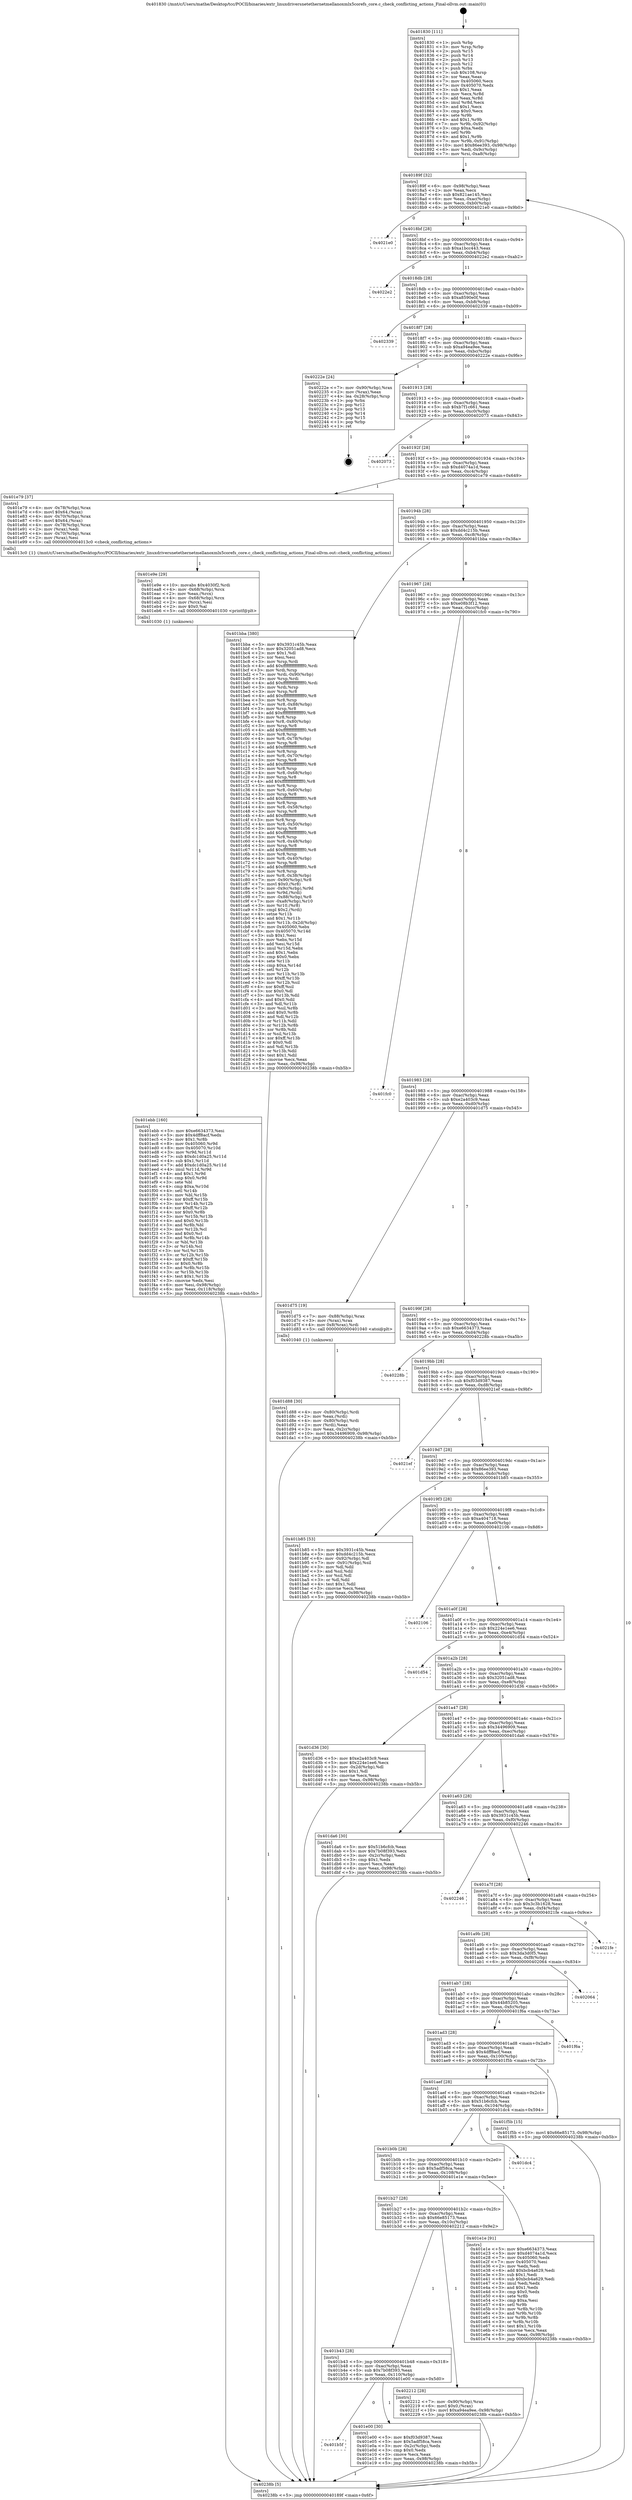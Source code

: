 digraph "0x401830" {
  label = "0x401830 (/mnt/c/Users/mathe/Desktop/tcc/POCII/binaries/extr_linuxdriversnetethernetmellanoxmlx5corefs_core.c_check_conflicting_actions_Final-ollvm.out::main(0))"
  labelloc = "t"
  node[shape=record]

  Entry [label="",width=0.3,height=0.3,shape=circle,fillcolor=black,style=filled]
  "0x40189f" [label="{
     0x40189f [32]\l
     | [instrs]\l
     &nbsp;&nbsp;0x40189f \<+6\>: mov -0x98(%rbp),%eax\l
     &nbsp;&nbsp;0x4018a5 \<+2\>: mov %eax,%ecx\l
     &nbsp;&nbsp;0x4018a7 \<+6\>: sub $0x821ae145,%ecx\l
     &nbsp;&nbsp;0x4018ad \<+6\>: mov %eax,-0xac(%rbp)\l
     &nbsp;&nbsp;0x4018b3 \<+6\>: mov %ecx,-0xb0(%rbp)\l
     &nbsp;&nbsp;0x4018b9 \<+6\>: je 00000000004021e0 \<main+0x9b0\>\l
  }"]
  "0x4021e0" [label="{
     0x4021e0\l
  }", style=dashed]
  "0x4018bf" [label="{
     0x4018bf [28]\l
     | [instrs]\l
     &nbsp;&nbsp;0x4018bf \<+5\>: jmp 00000000004018c4 \<main+0x94\>\l
     &nbsp;&nbsp;0x4018c4 \<+6\>: mov -0xac(%rbp),%eax\l
     &nbsp;&nbsp;0x4018ca \<+5\>: sub $0xa1bcc443,%eax\l
     &nbsp;&nbsp;0x4018cf \<+6\>: mov %eax,-0xb4(%rbp)\l
     &nbsp;&nbsp;0x4018d5 \<+6\>: je 00000000004022e2 \<main+0xab2\>\l
  }"]
  Exit [label="",width=0.3,height=0.3,shape=circle,fillcolor=black,style=filled,peripheries=2]
  "0x4022e2" [label="{
     0x4022e2\l
  }", style=dashed]
  "0x4018db" [label="{
     0x4018db [28]\l
     | [instrs]\l
     &nbsp;&nbsp;0x4018db \<+5\>: jmp 00000000004018e0 \<main+0xb0\>\l
     &nbsp;&nbsp;0x4018e0 \<+6\>: mov -0xac(%rbp),%eax\l
     &nbsp;&nbsp;0x4018e6 \<+5\>: sub $0xa8590e0f,%eax\l
     &nbsp;&nbsp;0x4018eb \<+6\>: mov %eax,-0xb8(%rbp)\l
     &nbsp;&nbsp;0x4018f1 \<+6\>: je 0000000000402339 \<main+0xb09\>\l
  }"]
  "0x401ebb" [label="{
     0x401ebb [160]\l
     | [instrs]\l
     &nbsp;&nbsp;0x401ebb \<+5\>: mov $0xe6634373,%esi\l
     &nbsp;&nbsp;0x401ec0 \<+5\>: mov $0x4dff8acf,%edx\l
     &nbsp;&nbsp;0x401ec5 \<+3\>: mov $0x1,%r8b\l
     &nbsp;&nbsp;0x401ec8 \<+8\>: mov 0x405060,%r9d\l
     &nbsp;&nbsp;0x401ed0 \<+8\>: mov 0x405070,%r10d\l
     &nbsp;&nbsp;0x401ed8 \<+3\>: mov %r9d,%r11d\l
     &nbsp;&nbsp;0x401edb \<+7\>: sub $0xdc1d0a25,%r11d\l
     &nbsp;&nbsp;0x401ee2 \<+4\>: sub $0x1,%r11d\l
     &nbsp;&nbsp;0x401ee6 \<+7\>: add $0xdc1d0a25,%r11d\l
     &nbsp;&nbsp;0x401eed \<+4\>: imul %r11d,%r9d\l
     &nbsp;&nbsp;0x401ef1 \<+4\>: and $0x1,%r9d\l
     &nbsp;&nbsp;0x401ef5 \<+4\>: cmp $0x0,%r9d\l
     &nbsp;&nbsp;0x401ef9 \<+3\>: sete %bl\l
     &nbsp;&nbsp;0x401efc \<+4\>: cmp $0xa,%r10d\l
     &nbsp;&nbsp;0x401f00 \<+4\>: setl %r14b\l
     &nbsp;&nbsp;0x401f04 \<+3\>: mov %bl,%r15b\l
     &nbsp;&nbsp;0x401f07 \<+4\>: xor $0xff,%r15b\l
     &nbsp;&nbsp;0x401f0b \<+3\>: mov %r14b,%r12b\l
     &nbsp;&nbsp;0x401f0e \<+4\>: xor $0xff,%r12b\l
     &nbsp;&nbsp;0x401f12 \<+4\>: xor $0x0,%r8b\l
     &nbsp;&nbsp;0x401f16 \<+3\>: mov %r15b,%r13b\l
     &nbsp;&nbsp;0x401f19 \<+4\>: and $0x0,%r13b\l
     &nbsp;&nbsp;0x401f1d \<+3\>: and %r8b,%bl\l
     &nbsp;&nbsp;0x401f20 \<+3\>: mov %r12b,%cl\l
     &nbsp;&nbsp;0x401f23 \<+3\>: and $0x0,%cl\l
     &nbsp;&nbsp;0x401f26 \<+3\>: and %r8b,%r14b\l
     &nbsp;&nbsp;0x401f29 \<+3\>: or %bl,%r13b\l
     &nbsp;&nbsp;0x401f2c \<+3\>: or %r14b,%cl\l
     &nbsp;&nbsp;0x401f2f \<+3\>: xor %cl,%r13b\l
     &nbsp;&nbsp;0x401f32 \<+3\>: or %r12b,%r15b\l
     &nbsp;&nbsp;0x401f35 \<+4\>: xor $0xff,%r15b\l
     &nbsp;&nbsp;0x401f39 \<+4\>: or $0x0,%r8b\l
     &nbsp;&nbsp;0x401f3d \<+3\>: and %r8b,%r15b\l
     &nbsp;&nbsp;0x401f40 \<+3\>: or %r15b,%r13b\l
     &nbsp;&nbsp;0x401f43 \<+4\>: test $0x1,%r13b\l
     &nbsp;&nbsp;0x401f47 \<+3\>: cmovne %edx,%esi\l
     &nbsp;&nbsp;0x401f4a \<+6\>: mov %esi,-0x98(%rbp)\l
     &nbsp;&nbsp;0x401f50 \<+6\>: mov %eax,-0x118(%rbp)\l
     &nbsp;&nbsp;0x401f56 \<+5\>: jmp 000000000040238b \<main+0xb5b\>\l
  }"]
  "0x402339" [label="{
     0x402339\l
  }", style=dashed]
  "0x4018f7" [label="{
     0x4018f7 [28]\l
     | [instrs]\l
     &nbsp;&nbsp;0x4018f7 \<+5\>: jmp 00000000004018fc \<main+0xcc\>\l
     &nbsp;&nbsp;0x4018fc \<+6\>: mov -0xac(%rbp),%eax\l
     &nbsp;&nbsp;0x401902 \<+5\>: sub $0xa94ea9ee,%eax\l
     &nbsp;&nbsp;0x401907 \<+6\>: mov %eax,-0xbc(%rbp)\l
     &nbsp;&nbsp;0x40190d \<+6\>: je 000000000040222e \<main+0x9fe\>\l
  }"]
  "0x401e9e" [label="{
     0x401e9e [29]\l
     | [instrs]\l
     &nbsp;&nbsp;0x401e9e \<+10\>: movabs $0x4030f2,%rdi\l
     &nbsp;&nbsp;0x401ea8 \<+4\>: mov -0x68(%rbp),%rcx\l
     &nbsp;&nbsp;0x401eac \<+2\>: mov %eax,(%rcx)\l
     &nbsp;&nbsp;0x401eae \<+4\>: mov -0x68(%rbp),%rcx\l
     &nbsp;&nbsp;0x401eb2 \<+2\>: mov (%rcx),%esi\l
     &nbsp;&nbsp;0x401eb4 \<+2\>: mov $0x0,%al\l
     &nbsp;&nbsp;0x401eb6 \<+5\>: call 0000000000401030 \<printf@plt\>\l
     | [calls]\l
     &nbsp;&nbsp;0x401030 \{1\} (unknown)\l
  }"]
  "0x40222e" [label="{
     0x40222e [24]\l
     | [instrs]\l
     &nbsp;&nbsp;0x40222e \<+7\>: mov -0x90(%rbp),%rax\l
     &nbsp;&nbsp;0x402235 \<+2\>: mov (%rax),%eax\l
     &nbsp;&nbsp;0x402237 \<+4\>: lea -0x28(%rbp),%rsp\l
     &nbsp;&nbsp;0x40223b \<+1\>: pop %rbx\l
     &nbsp;&nbsp;0x40223c \<+2\>: pop %r12\l
     &nbsp;&nbsp;0x40223e \<+2\>: pop %r13\l
     &nbsp;&nbsp;0x402240 \<+2\>: pop %r14\l
     &nbsp;&nbsp;0x402242 \<+2\>: pop %r15\l
     &nbsp;&nbsp;0x402244 \<+1\>: pop %rbp\l
     &nbsp;&nbsp;0x402245 \<+1\>: ret\l
  }"]
  "0x401913" [label="{
     0x401913 [28]\l
     | [instrs]\l
     &nbsp;&nbsp;0x401913 \<+5\>: jmp 0000000000401918 \<main+0xe8\>\l
     &nbsp;&nbsp;0x401918 \<+6\>: mov -0xac(%rbp),%eax\l
     &nbsp;&nbsp;0x40191e \<+5\>: sub $0xb7f1c661,%eax\l
     &nbsp;&nbsp;0x401923 \<+6\>: mov %eax,-0xc0(%rbp)\l
     &nbsp;&nbsp;0x401929 \<+6\>: je 0000000000402073 \<main+0x843\>\l
  }"]
  "0x401b5f" [label="{
     0x401b5f\l
  }", style=dashed]
  "0x402073" [label="{
     0x402073\l
  }", style=dashed]
  "0x40192f" [label="{
     0x40192f [28]\l
     | [instrs]\l
     &nbsp;&nbsp;0x40192f \<+5\>: jmp 0000000000401934 \<main+0x104\>\l
     &nbsp;&nbsp;0x401934 \<+6\>: mov -0xac(%rbp),%eax\l
     &nbsp;&nbsp;0x40193a \<+5\>: sub $0xd4074a1d,%eax\l
     &nbsp;&nbsp;0x40193f \<+6\>: mov %eax,-0xc4(%rbp)\l
     &nbsp;&nbsp;0x401945 \<+6\>: je 0000000000401e79 \<main+0x649\>\l
  }"]
  "0x401e00" [label="{
     0x401e00 [30]\l
     | [instrs]\l
     &nbsp;&nbsp;0x401e00 \<+5\>: mov $0xf03d9387,%eax\l
     &nbsp;&nbsp;0x401e05 \<+5\>: mov $0x5adf58ca,%ecx\l
     &nbsp;&nbsp;0x401e0a \<+3\>: mov -0x2c(%rbp),%edx\l
     &nbsp;&nbsp;0x401e0d \<+3\>: cmp $0x0,%edx\l
     &nbsp;&nbsp;0x401e10 \<+3\>: cmove %ecx,%eax\l
     &nbsp;&nbsp;0x401e13 \<+6\>: mov %eax,-0x98(%rbp)\l
     &nbsp;&nbsp;0x401e19 \<+5\>: jmp 000000000040238b \<main+0xb5b\>\l
  }"]
  "0x401e79" [label="{
     0x401e79 [37]\l
     | [instrs]\l
     &nbsp;&nbsp;0x401e79 \<+4\>: mov -0x78(%rbp),%rax\l
     &nbsp;&nbsp;0x401e7d \<+6\>: movl $0x64,(%rax)\l
     &nbsp;&nbsp;0x401e83 \<+4\>: mov -0x70(%rbp),%rax\l
     &nbsp;&nbsp;0x401e87 \<+6\>: movl $0x64,(%rax)\l
     &nbsp;&nbsp;0x401e8d \<+4\>: mov -0x78(%rbp),%rax\l
     &nbsp;&nbsp;0x401e91 \<+2\>: mov (%rax),%edi\l
     &nbsp;&nbsp;0x401e93 \<+4\>: mov -0x70(%rbp),%rax\l
     &nbsp;&nbsp;0x401e97 \<+2\>: mov (%rax),%esi\l
     &nbsp;&nbsp;0x401e99 \<+5\>: call 00000000004013c0 \<check_conflicting_actions\>\l
     | [calls]\l
     &nbsp;&nbsp;0x4013c0 \{1\} (/mnt/c/Users/mathe/Desktop/tcc/POCII/binaries/extr_linuxdriversnetethernetmellanoxmlx5corefs_core.c_check_conflicting_actions_Final-ollvm.out::check_conflicting_actions)\l
  }"]
  "0x40194b" [label="{
     0x40194b [28]\l
     | [instrs]\l
     &nbsp;&nbsp;0x40194b \<+5\>: jmp 0000000000401950 \<main+0x120\>\l
     &nbsp;&nbsp;0x401950 \<+6\>: mov -0xac(%rbp),%eax\l
     &nbsp;&nbsp;0x401956 \<+5\>: sub $0xdd4c215b,%eax\l
     &nbsp;&nbsp;0x40195b \<+6\>: mov %eax,-0xc8(%rbp)\l
     &nbsp;&nbsp;0x401961 \<+6\>: je 0000000000401bba \<main+0x38a\>\l
  }"]
  "0x401b43" [label="{
     0x401b43 [28]\l
     | [instrs]\l
     &nbsp;&nbsp;0x401b43 \<+5\>: jmp 0000000000401b48 \<main+0x318\>\l
     &nbsp;&nbsp;0x401b48 \<+6\>: mov -0xac(%rbp),%eax\l
     &nbsp;&nbsp;0x401b4e \<+5\>: sub $0x7b08f393,%eax\l
     &nbsp;&nbsp;0x401b53 \<+6\>: mov %eax,-0x110(%rbp)\l
     &nbsp;&nbsp;0x401b59 \<+6\>: je 0000000000401e00 \<main+0x5d0\>\l
  }"]
  "0x401bba" [label="{
     0x401bba [380]\l
     | [instrs]\l
     &nbsp;&nbsp;0x401bba \<+5\>: mov $0x3931c45b,%eax\l
     &nbsp;&nbsp;0x401bbf \<+5\>: mov $0x32051ad8,%ecx\l
     &nbsp;&nbsp;0x401bc4 \<+2\>: mov $0x1,%dl\l
     &nbsp;&nbsp;0x401bc6 \<+2\>: xor %esi,%esi\l
     &nbsp;&nbsp;0x401bc8 \<+3\>: mov %rsp,%rdi\l
     &nbsp;&nbsp;0x401bcb \<+4\>: add $0xfffffffffffffff0,%rdi\l
     &nbsp;&nbsp;0x401bcf \<+3\>: mov %rdi,%rsp\l
     &nbsp;&nbsp;0x401bd2 \<+7\>: mov %rdi,-0x90(%rbp)\l
     &nbsp;&nbsp;0x401bd9 \<+3\>: mov %rsp,%rdi\l
     &nbsp;&nbsp;0x401bdc \<+4\>: add $0xfffffffffffffff0,%rdi\l
     &nbsp;&nbsp;0x401be0 \<+3\>: mov %rdi,%rsp\l
     &nbsp;&nbsp;0x401be3 \<+3\>: mov %rsp,%r8\l
     &nbsp;&nbsp;0x401be6 \<+4\>: add $0xfffffffffffffff0,%r8\l
     &nbsp;&nbsp;0x401bea \<+3\>: mov %r8,%rsp\l
     &nbsp;&nbsp;0x401bed \<+7\>: mov %r8,-0x88(%rbp)\l
     &nbsp;&nbsp;0x401bf4 \<+3\>: mov %rsp,%r8\l
     &nbsp;&nbsp;0x401bf7 \<+4\>: add $0xfffffffffffffff0,%r8\l
     &nbsp;&nbsp;0x401bfb \<+3\>: mov %r8,%rsp\l
     &nbsp;&nbsp;0x401bfe \<+4\>: mov %r8,-0x80(%rbp)\l
     &nbsp;&nbsp;0x401c02 \<+3\>: mov %rsp,%r8\l
     &nbsp;&nbsp;0x401c05 \<+4\>: add $0xfffffffffffffff0,%r8\l
     &nbsp;&nbsp;0x401c09 \<+3\>: mov %r8,%rsp\l
     &nbsp;&nbsp;0x401c0c \<+4\>: mov %r8,-0x78(%rbp)\l
     &nbsp;&nbsp;0x401c10 \<+3\>: mov %rsp,%r8\l
     &nbsp;&nbsp;0x401c13 \<+4\>: add $0xfffffffffffffff0,%r8\l
     &nbsp;&nbsp;0x401c17 \<+3\>: mov %r8,%rsp\l
     &nbsp;&nbsp;0x401c1a \<+4\>: mov %r8,-0x70(%rbp)\l
     &nbsp;&nbsp;0x401c1e \<+3\>: mov %rsp,%r8\l
     &nbsp;&nbsp;0x401c21 \<+4\>: add $0xfffffffffffffff0,%r8\l
     &nbsp;&nbsp;0x401c25 \<+3\>: mov %r8,%rsp\l
     &nbsp;&nbsp;0x401c28 \<+4\>: mov %r8,-0x68(%rbp)\l
     &nbsp;&nbsp;0x401c2c \<+3\>: mov %rsp,%r8\l
     &nbsp;&nbsp;0x401c2f \<+4\>: add $0xfffffffffffffff0,%r8\l
     &nbsp;&nbsp;0x401c33 \<+3\>: mov %r8,%rsp\l
     &nbsp;&nbsp;0x401c36 \<+4\>: mov %r8,-0x60(%rbp)\l
     &nbsp;&nbsp;0x401c3a \<+3\>: mov %rsp,%r8\l
     &nbsp;&nbsp;0x401c3d \<+4\>: add $0xfffffffffffffff0,%r8\l
     &nbsp;&nbsp;0x401c41 \<+3\>: mov %r8,%rsp\l
     &nbsp;&nbsp;0x401c44 \<+4\>: mov %r8,-0x58(%rbp)\l
     &nbsp;&nbsp;0x401c48 \<+3\>: mov %rsp,%r8\l
     &nbsp;&nbsp;0x401c4b \<+4\>: add $0xfffffffffffffff0,%r8\l
     &nbsp;&nbsp;0x401c4f \<+3\>: mov %r8,%rsp\l
     &nbsp;&nbsp;0x401c52 \<+4\>: mov %r8,-0x50(%rbp)\l
     &nbsp;&nbsp;0x401c56 \<+3\>: mov %rsp,%r8\l
     &nbsp;&nbsp;0x401c59 \<+4\>: add $0xfffffffffffffff0,%r8\l
     &nbsp;&nbsp;0x401c5d \<+3\>: mov %r8,%rsp\l
     &nbsp;&nbsp;0x401c60 \<+4\>: mov %r8,-0x48(%rbp)\l
     &nbsp;&nbsp;0x401c64 \<+3\>: mov %rsp,%r8\l
     &nbsp;&nbsp;0x401c67 \<+4\>: add $0xfffffffffffffff0,%r8\l
     &nbsp;&nbsp;0x401c6b \<+3\>: mov %r8,%rsp\l
     &nbsp;&nbsp;0x401c6e \<+4\>: mov %r8,-0x40(%rbp)\l
     &nbsp;&nbsp;0x401c72 \<+3\>: mov %rsp,%r8\l
     &nbsp;&nbsp;0x401c75 \<+4\>: add $0xfffffffffffffff0,%r8\l
     &nbsp;&nbsp;0x401c79 \<+3\>: mov %r8,%rsp\l
     &nbsp;&nbsp;0x401c7c \<+4\>: mov %r8,-0x38(%rbp)\l
     &nbsp;&nbsp;0x401c80 \<+7\>: mov -0x90(%rbp),%r8\l
     &nbsp;&nbsp;0x401c87 \<+7\>: movl $0x0,(%r8)\l
     &nbsp;&nbsp;0x401c8e \<+7\>: mov -0x9c(%rbp),%r9d\l
     &nbsp;&nbsp;0x401c95 \<+3\>: mov %r9d,(%rdi)\l
     &nbsp;&nbsp;0x401c98 \<+7\>: mov -0x88(%rbp),%r8\l
     &nbsp;&nbsp;0x401c9f \<+7\>: mov -0xa8(%rbp),%r10\l
     &nbsp;&nbsp;0x401ca6 \<+3\>: mov %r10,(%r8)\l
     &nbsp;&nbsp;0x401ca9 \<+3\>: cmpl $0x2,(%rdi)\l
     &nbsp;&nbsp;0x401cac \<+4\>: setne %r11b\l
     &nbsp;&nbsp;0x401cb0 \<+4\>: and $0x1,%r11b\l
     &nbsp;&nbsp;0x401cb4 \<+4\>: mov %r11b,-0x2d(%rbp)\l
     &nbsp;&nbsp;0x401cb8 \<+7\>: mov 0x405060,%ebx\l
     &nbsp;&nbsp;0x401cbf \<+8\>: mov 0x405070,%r14d\l
     &nbsp;&nbsp;0x401cc7 \<+3\>: sub $0x1,%esi\l
     &nbsp;&nbsp;0x401cca \<+3\>: mov %ebx,%r15d\l
     &nbsp;&nbsp;0x401ccd \<+3\>: add %esi,%r15d\l
     &nbsp;&nbsp;0x401cd0 \<+4\>: imul %r15d,%ebx\l
     &nbsp;&nbsp;0x401cd4 \<+3\>: and $0x1,%ebx\l
     &nbsp;&nbsp;0x401cd7 \<+3\>: cmp $0x0,%ebx\l
     &nbsp;&nbsp;0x401cda \<+4\>: sete %r11b\l
     &nbsp;&nbsp;0x401cde \<+4\>: cmp $0xa,%r14d\l
     &nbsp;&nbsp;0x401ce2 \<+4\>: setl %r12b\l
     &nbsp;&nbsp;0x401ce6 \<+3\>: mov %r11b,%r13b\l
     &nbsp;&nbsp;0x401ce9 \<+4\>: xor $0xff,%r13b\l
     &nbsp;&nbsp;0x401ced \<+3\>: mov %r12b,%sil\l
     &nbsp;&nbsp;0x401cf0 \<+4\>: xor $0xff,%sil\l
     &nbsp;&nbsp;0x401cf4 \<+3\>: xor $0x0,%dl\l
     &nbsp;&nbsp;0x401cf7 \<+3\>: mov %r13b,%dil\l
     &nbsp;&nbsp;0x401cfa \<+4\>: and $0x0,%dil\l
     &nbsp;&nbsp;0x401cfe \<+3\>: and %dl,%r11b\l
     &nbsp;&nbsp;0x401d01 \<+3\>: mov %sil,%r8b\l
     &nbsp;&nbsp;0x401d04 \<+4\>: and $0x0,%r8b\l
     &nbsp;&nbsp;0x401d08 \<+3\>: and %dl,%r12b\l
     &nbsp;&nbsp;0x401d0b \<+3\>: or %r11b,%dil\l
     &nbsp;&nbsp;0x401d0e \<+3\>: or %r12b,%r8b\l
     &nbsp;&nbsp;0x401d11 \<+3\>: xor %r8b,%dil\l
     &nbsp;&nbsp;0x401d14 \<+3\>: or %sil,%r13b\l
     &nbsp;&nbsp;0x401d17 \<+4\>: xor $0xff,%r13b\l
     &nbsp;&nbsp;0x401d1b \<+3\>: or $0x0,%dl\l
     &nbsp;&nbsp;0x401d1e \<+3\>: and %dl,%r13b\l
     &nbsp;&nbsp;0x401d21 \<+3\>: or %r13b,%dil\l
     &nbsp;&nbsp;0x401d24 \<+4\>: test $0x1,%dil\l
     &nbsp;&nbsp;0x401d28 \<+3\>: cmovne %ecx,%eax\l
     &nbsp;&nbsp;0x401d2b \<+6\>: mov %eax,-0x98(%rbp)\l
     &nbsp;&nbsp;0x401d31 \<+5\>: jmp 000000000040238b \<main+0xb5b\>\l
  }"]
  "0x401967" [label="{
     0x401967 [28]\l
     | [instrs]\l
     &nbsp;&nbsp;0x401967 \<+5\>: jmp 000000000040196c \<main+0x13c\>\l
     &nbsp;&nbsp;0x40196c \<+6\>: mov -0xac(%rbp),%eax\l
     &nbsp;&nbsp;0x401972 \<+5\>: sub $0xe08b3f12,%eax\l
     &nbsp;&nbsp;0x401977 \<+6\>: mov %eax,-0xcc(%rbp)\l
     &nbsp;&nbsp;0x40197d \<+6\>: je 0000000000401fc0 \<main+0x790\>\l
  }"]
  "0x402212" [label="{
     0x402212 [28]\l
     | [instrs]\l
     &nbsp;&nbsp;0x402212 \<+7\>: mov -0x90(%rbp),%rax\l
     &nbsp;&nbsp;0x402219 \<+6\>: movl $0x0,(%rax)\l
     &nbsp;&nbsp;0x40221f \<+10\>: movl $0xa94ea9ee,-0x98(%rbp)\l
     &nbsp;&nbsp;0x402229 \<+5\>: jmp 000000000040238b \<main+0xb5b\>\l
  }"]
  "0x401fc0" [label="{
     0x401fc0\l
  }", style=dashed]
  "0x401983" [label="{
     0x401983 [28]\l
     | [instrs]\l
     &nbsp;&nbsp;0x401983 \<+5\>: jmp 0000000000401988 \<main+0x158\>\l
     &nbsp;&nbsp;0x401988 \<+6\>: mov -0xac(%rbp),%eax\l
     &nbsp;&nbsp;0x40198e \<+5\>: sub $0xe2a403c9,%eax\l
     &nbsp;&nbsp;0x401993 \<+6\>: mov %eax,-0xd0(%rbp)\l
     &nbsp;&nbsp;0x401999 \<+6\>: je 0000000000401d75 \<main+0x545\>\l
  }"]
  "0x401b27" [label="{
     0x401b27 [28]\l
     | [instrs]\l
     &nbsp;&nbsp;0x401b27 \<+5\>: jmp 0000000000401b2c \<main+0x2fc\>\l
     &nbsp;&nbsp;0x401b2c \<+6\>: mov -0xac(%rbp),%eax\l
     &nbsp;&nbsp;0x401b32 \<+5\>: sub $0x66e85173,%eax\l
     &nbsp;&nbsp;0x401b37 \<+6\>: mov %eax,-0x10c(%rbp)\l
     &nbsp;&nbsp;0x401b3d \<+6\>: je 0000000000402212 \<main+0x9e2\>\l
  }"]
  "0x401d75" [label="{
     0x401d75 [19]\l
     | [instrs]\l
     &nbsp;&nbsp;0x401d75 \<+7\>: mov -0x88(%rbp),%rax\l
     &nbsp;&nbsp;0x401d7c \<+3\>: mov (%rax),%rax\l
     &nbsp;&nbsp;0x401d7f \<+4\>: mov 0x8(%rax),%rdi\l
     &nbsp;&nbsp;0x401d83 \<+5\>: call 0000000000401040 \<atoi@plt\>\l
     | [calls]\l
     &nbsp;&nbsp;0x401040 \{1\} (unknown)\l
  }"]
  "0x40199f" [label="{
     0x40199f [28]\l
     | [instrs]\l
     &nbsp;&nbsp;0x40199f \<+5\>: jmp 00000000004019a4 \<main+0x174\>\l
     &nbsp;&nbsp;0x4019a4 \<+6\>: mov -0xac(%rbp),%eax\l
     &nbsp;&nbsp;0x4019aa \<+5\>: sub $0xe6634373,%eax\l
     &nbsp;&nbsp;0x4019af \<+6\>: mov %eax,-0xd4(%rbp)\l
     &nbsp;&nbsp;0x4019b5 \<+6\>: je 000000000040228b \<main+0xa5b\>\l
  }"]
  "0x401e1e" [label="{
     0x401e1e [91]\l
     | [instrs]\l
     &nbsp;&nbsp;0x401e1e \<+5\>: mov $0xe6634373,%eax\l
     &nbsp;&nbsp;0x401e23 \<+5\>: mov $0xd4074a1d,%ecx\l
     &nbsp;&nbsp;0x401e28 \<+7\>: mov 0x405060,%edx\l
     &nbsp;&nbsp;0x401e2f \<+7\>: mov 0x405070,%esi\l
     &nbsp;&nbsp;0x401e36 \<+2\>: mov %edx,%edi\l
     &nbsp;&nbsp;0x401e38 \<+6\>: add $0xbcb4a629,%edi\l
     &nbsp;&nbsp;0x401e3e \<+3\>: sub $0x1,%edi\l
     &nbsp;&nbsp;0x401e41 \<+6\>: sub $0xbcb4a629,%edi\l
     &nbsp;&nbsp;0x401e47 \<+3\>: imul %edi,%edx\l
     &nbsp;&nbsp;0x401e4a \<+3\>: and $0x1,%edx\l
     &nbsp;&nbsp;0x401e4d \<+3\>: cmp $0x0,%edx\l
     &nbsp;&nbsp;0x401e50 \<+4\>: sete %r8b\l
     &nbsp;&nbsp;0x401e54 \<+3\>: cmp $0xa,%esi\l
     &nbsp;&nbsp;0x401e57 \<+4\>: setl %r9b\l
     &nbsp;&nbsp;0x401e5b \<+3\>: mov %r8b,%r10b\l
     &nbsp;&nbsp;0x401e5e \<+3\>: and %r9b,%r10b\l
     &nbsp;&nbsp;0x401e61 \<+3\>: xor %r9b,%r8b\l
     &nbsp;&nbsp;0x401e64 \<+3\>: or %r8b,%r10b\l
     &nbsp;&nbsp;0x401e67 \<+4\>: test $0x1,%r10b\l
     &nbsp;&nbsp;0x401e6b \<+3\>: cmovne %ecx,%eax\l
     &nbsp;&nbsp;0x401e6e \<+6\>: mov %eax,-0x98(%rbp)\l
     &nbsp;&nbsp;0x401e74 \<+5\>: jmp 000000000040238b \<main+0xb5b\>\l
  }"]
  "0x40228b" [label="{
     0x40228b\l
  }", style=dashed]
  "0x4019bb" [label="{
     0x4019bb [28]\l
     | [instrs]\l
     &nbsp;&nbsp;0x4019bb \<+5\>: jmp 00000000004019c0 \<main+0x190\>\l
     &nbsp;&nbsp;0x4019c0 \<+6\>: mov -0xac(%rbp),%eax\l
     &nbsp;&nbsp;0x4019c6 \<+5\>: sub $0xf03d9387,%eax\l
     &nbsp;&nbsp;0x4019cb \<+6\>: mov %eax,-0xd8(%rbp)\l
     &nbsp;&nbsp;0x4019d1 \<+6\>: je 00000000004021ef \<main+0x9bf\>\l
  }"]
  "0x401b0b" [label="{
     0x401b0b [28]\l
     | [instrs]\l
     &nbsp;&nbsp;0x401b0b \<+5\>: jmp 0000000000401b10 \<main+0x2e0\>\l
     &nbsp;&nbsp;0x401b10 \<+6\>: mov -0xac(%rbp),%eax\l
     &nbsp;&nbsp;0x401b16 \<+5\>: sub $0x5adf58ca,%eax\l
     &nbsp;&nbsp;0x401b1b \<+6\>: mov %eax,-0x108(%rbp)\l
     &nbsp;&nbsp;0x401b21 \<+6\>: je 0000000000401e1e \<main+0x5ee\>\l
  }"]
  "0x4021ef" [label="{
     0x4021ef\l
  }", style=dashed]
  "0x4019d7" [label="{
     0x4019d7 [28]\l
     | [instrs]\l
     &nbsp;&nbsp;0x4019d7 \<+5\>: jmp 00000000004019dc \<main+0x1ac\>\l
     &nbsp;&nbsp;0x4019dc \<+6\>: mov -0xac(%rbp),%eax\l
     &nbsp;&nbsp;0x4019e2 \<+5\>: sub $0x86ee393,%eax\l
     &nbsp;&nbsp;0x4019e7 \<+6\>: mov %eax,-0xdc(%rbp)\l
     &nbsp;&nbsp;0x4019ed \<+6\>: je 0000000000401b85 \<main+0x355\>\l
  }"]
  "0x401dc4" [label="{
     0x401dc4\l
  }", style=dashed]
  "0x401b85" [label="{
     0x401b85 [53]\l
     | [instrs]\l
     &nbsp;&nbsp;0x401b85 \<+5\>: mov $0x3931c45b,%eax\l
     &nbsp;&nbsp;0x401b8a \<+5\>: mov $0xdd4c215b,%ecx\l
     &nbsp;&nbsp;0x401b8f \<+6\>: mov -0x92(%rbp),%dl\l
     &nbsp;&nbsp;0x401b95 \<+7\>: mov -0x91(%rbp),%sil\l
     &nbsp;&nbsp;0x401b9c \<+3\>: mov %dl,%dil\l
     &nbsp;&nbsp;0x401b9f \<+3\>: and %sil,%dil\l
     &nbsp;&nbsp;0x401ba2 \<+3\>: xor %sil,%dl\l
     &nbsp;&nbsp;0x401ba5 \<+3\>: or %dl,%dil\l
     &nbsp;&nbsp;0x401ba8 \<+4\>: test $0x1,%dil\l
     &nbsp;&nbsp;0x401bac \<+3\>: cmovne %ecx,%eax\l
     &nbsp;&nbsp;0x401baf \<+6\>: mov %eax,-0x98(%rbp)\l
     &nbsp;&nbsp;0x401bb5 \<+5\>: jmp 000000000040238b \<main+0xb5b\>\l
  }"]
  "0x4019f3" [label="{
     0x4019f3 [28]\l
     | [instrs]\l
     &nbsp;&nbsp;0x4019f3 \<+5\>: jmp 00000000004019f8 \<main+0x1c8\>\l
     &nbsp;&nbsp;0x4019f8 \<+6\>: mov -0xac(%rbp),%eax\l
     &nbsp;&nbsp;0x4019fe \<+5\>: sub $0xa404718,%eax\l
     &nbsp;&nbsp;0x401a03 \<+6\>: mov %eax,-0xe0(%rbp)\l
     &nbsp;&nbsp;0x401a09 \<+6\>: je 0000000000402106 \<main+0x8d6\>\l
  }"]
  "0x40238b" [label="{
     0x40238b [5]\l
     | [instrs]\l
     &nbsp;&nbsp;0x40238b \<+5\>: jmp 000000000040189f \<main+0x6f\>\l
  }"]
  "0x401830" [label="{
     0x401830 [111]\l
     | [instrs]\l
     &nbsp;&nbsp;0x401830 \<+1\>: push %rbp\l
     &nbsp;&nbsp;0x401831 \<+3\>: mov %rsp,%rbp\l
     &nbsp;&nbsp;0x401834 \<+2\>: push %r15\l
     &nbsp;&nbsp;0x401836 \<+2\>: push %r14\l
     &nbsp;&nbsp;0x401838 \<+2\>: push %r13\l
     &nbsp;&nbsp;0x40183a \<+2\>: push %r12\l
     &nbsp;&nbsp;0x40183c \<+1\>: push %rbx\l
     &nbsp;&nbsp;0x40183d \<+7\>: sub $0x108,%rsp\l
     &nbsp;&nbsp;0x401844 \<+2\>: xor %eax,%eax\l
     &nbsp;&nbsp;0x401846 \<+7\>: mov 0x405060,%ecx\l
     &nbsp;&nbsp;0x40184d \<+7\>: mov 0x405070,%edx\l
     &nbsp;&nbsp;0x401854 \<+3\>: sub $0x1,%eax\l
     &nbsp;&nbsp;0x401857 \<+3\>: mov %ecx,%r8d\l
     &nbsp;&nbsp;0x40185a \<+3\>: add %eax,%r8d\l
     &nbsp;&nbsp;0x40185d \<+4\>: imul %r8d,%ecx\l
     &nbsp;&nbsp;0x401861 \<+3\>: and $0x1,%ecx\l
     &nbsp;&nbsp;0x401864 \<+3\>: cmp $0x0,%ecx\l
     &nbsp;&nbsp;0x401867 \<+4\>: sete %r9b\l
     &nbsp;&nbsp;0x40186b \<+4\>: and $0x1,%r9b\l
     &nbsp;&nbsp;0x40186f \<+7\>: mov %r9b,-0x92(%rbp)\l
     &nbsp;&nbsp;0x401876 \<+3\>: cmp $0xa,%edx\l
     &nbsp;&nbsp;0x401879 \<+4\>: setl %r9b\l
     &nbsp;&nbsp;0x40187d \<+4\>: and $0x1,%r9b\l
     &nbsp;&nbsp;0x401881 \<+7\>: mov %r9b,-0x91(%rbp)\l
     &nbsp;&nbsp;0x401888 \<+10\>: movl $0x86ee393,-0x98(%rbp)\l
     &nbsp;&nbsp;0x401892 \<+6\>: mov %edi,-0x9c(%rbp)\l
     &nbsp;&nbsp;0x401898 \<+7\>: mov %rsi,-0xa8(%rbp)\l
  }"]
  "0x401aef" [label="{
     0x401aef [28]\l
     | [instrs]\l
     &nbsp;&nbsp;0x401aef \<+5\>: jmp 0000000000401af4 \<main+0x2c4\>\l
     &nbsp;&nbsp;0x401af4 \<+6\>: mov -0xac(%rbp),%eax\l
     &nbsp;&nbsp;0x401afa \<+5\>: sub $0x51b6cfcb,%eax\l
     &nbsp;&nbsp;0x401aff \<+6\>: mov %eax,-0x104(%rbp)\l
     &nbsp;&nbsp;0x401b05 \<+6\>: je 0000000000401dc4 \<main+0x594\>\l
  }"]
  "0x401f5b" [label="{
     0x401f5b [15]\l
     | [instrs]\l
     &nbsp;&nbsp;0x401f5b \<+10\>: movl $0x66e85173,-0x98(%rbp)\l
     &nbsp;&nbsp;0x401f65 \<+5\>: jmp 000000000040238b \<main+0xb5b\>\l
  }"]
  "0x402106" [label="{
     0x402106\l
  }", style=dashed]
  "0x401a0f" [label="{
     0x401a0f [28]\l
     | [instrs]\l
     &nbsp;&nbsp;0x401a0f \<+5\>: jmp 0000000000401a14 \<main+0x1e4\>\l
     &nbsp;&nbsp;0x401a14 \<+6\>: mov -0xac(%rbp),%eax\l
     &nbsp;&nbsp;0x401a1a \<+5\>: sub $0x224e1ee6,%eax\l
     &nbsp;&nbsp;0x401a1f \<+6\>: mov %eax,-0xe4(%rbp)\l
     &nbsp;&nbsp;0x401a25 \<+6\>: je 0000000000401d54 \<main+0x524\>\l
  }"]
  "0x401ad3" [label="{
     0x401ad3 [28]\l
     | [instrs]\l
     &nbsp;&nbsp;0x401ad3 \<+5\>: jmp 0000000000401ad8 \<main+0x2a8\>\l
     &nbsp;&nbsp;0x401ad8 \<+6\>: mov -0xac(%rbp),%eax\l
     &nbsp;&nbsp;0x401ade \<+5\>: sub $0x4dff8acf,%eax\l
     &nbsp;&nbsp;0x401ae3 \<+6\>: mov %eax,-0x100(%rbp)\l
     &nbsp;&nbsp;0x401ae9 \<+6\>: je 0000000000401f5b \<main+0x72b\>\l
  }"]
  "0x401d54" [label="{
     0x401d54\l
  }", style=dashed]
  "0x401a2b" [label="{
     0x401a2b [28]\l
     | [instrs]\l
     &nbsp;&nbsp;0x401a2b \<+5\>: jmp 0000000000401a30 \<main+0x200\>\l
     &nbsp;&nbsp;0x401a30 \<+6\>: mov -0xac(%rbp),%eax\l
     &nbsp;&nbsp;0x401a36 \<+5\>: sub $0x32051ad8,%eax\l
     &nbsp;&nbsp;0x401a3b \<+6\>: mov %eax,-0xe8(%rbp)\l
     &nbsp;&nbsp;0x401a41 \<+6\>: je 0000000000401d36 \<main+0x506\>\l
  }"]
  "0x401f6a" [label="{
     0x401f6a\l
  }", style=dashed]
  "0x401d36" [label="{
     0x401d36 [30]\l
     | [instrs]\l
     &nbsp;&nbsp;0x401d36 \<+5\>: mov $0xe2a403c9,%eax\l
     &nbsp;&nbsp;0x401d3b \<+5\>: mov $0x224e1ee6,%ecx\l
     &nbsp;&nbsp;0x401d40 \<+3\>: mov -0x2d(%rbp),%dl\l
     &nbsp;&nbsp;0x401d43 \<+3\>: test $0x1,%dl\l
     &nbsp;&nbsp;0x401d46 \<+3\>: cmovne %ecx,%eax\l
     &nbsp;&nbsp;0x401d49 \<+6\>: mov %eax,-0x98(%rbp)\l
     &nbsp;&nbsp;0x401d4f \<+5\>: jmp 000000000040238b \<main+0xb5b\>\l
  }"]
  "0x401a47" [label="{
     0x401a47 [28]\l
     | [instrs]\l
     &nbsp;&nbsp;0x401a47 \<+5\>: jmp 0000000000401a4c \<main+0x21c\>\l
     &nbsp;&nbsp;0x401a4c \<+6\>: mov -0xac(%rbp),%eax\l
     &nbsp;&nbsp;0x401a52 \<+5\>: sub $0x34496909,%eax\l
     &nbsp;&nbsp;0x401a57 \<+6\>: mov %eax,-0xec(%rbp)\l
     &nbsp;&nbsp;0x401a5d \<+6\>: je 0000000000401da6 \<main+0x576\>\l
  }"]
  "0x401d88" [label="{
     0x401d88 [30]\l
     | [instrs]\l
     &nbsp;&nbsp;0x401d88 \<+4\>: mov -0x80(%rbp),%rdi\l
     &nbsp;&nbsp;0x401d8c \<+2\>: mov %eax,(%rdi)\l
     &nbsp;&nbsp;0x401d8e \<+4\>: mov -0x80(%rbp),%rdi\l
     &nbsp;&nbsp;0x401d92 \<+2\>: mov (%rdi),%eax\l
     &nbsp;&nbsp;0x401d94 \<+3\>: mov %eax,-0x2c(%rbp)\l
     &nbsp;&nbsp;0x401d97 \<+10\>: movl $0x34496909,-0x98(%rbp)\l
     &nbsp;&nbsp;0x401da1 \<+5\>: jmp 000000000040238b \<main+0xb5b\>\l
  }"]
  "0x401ab7" [label="{
     0x401ab7 [28]\l
     | [instrs]\l
     &nbsp;&nbsp;0x401ab7 \<+5\>: jmp 0000000000401abc \<main+0x28c\>\l
     &nbsp;&nbsp;0x401abc \<+6\>: mov -0xac(%rbp),%eax\l
     &nbsp;&nbsp;0x401ac2 \<+5\>: sub $0x44b85205,%eax\l
     &nbsp;&nbsp;0x401ac7 \<+6\>: mov %eax,-0xfc(%rbp)\l
     &nbsp;&nbsp;0x401acd \<+6\>: je 0000000000401f6a \<main+0x73a\>\l
  }"]
  "0x401da6" [label="{
     0x401da6 [30]\l
     | [instrs]\l
     &nbsp;&nbsp;0x401da6 \<+5\>: mov $0x51b6cfcb,%eax\l
     &nbsp;&nbsp;0x401dab \<+5\>: mov $0x7b08f393,%ecx\l
     &nbsp;&nbsp;0x401db0 \<+3\>: mov -0x2c(%rbp),%edx\l
     &nbsp;&nbsp;0x401db3 \<+3\>: cmp $0x1,%edx\l
     &nbsp;&nbsp;0x401db6 \<+3\>: cmovl %ecx,%eax\l
     &nbsp;&nbsp;0x401db9 \<+6\>: mov %eax,-0x98(%rbp)\l
     &nbsp;&nbsp;0x401dbf \<+5\>: jmp 000000000040238b \<main+0xb5b\>\l
  }"]
  "0x401a63" [label="{
     0x401a63 [28]\l
     | [instrs]\l
     &nbsp;&nbsp;0x401a63 \<+5\>: jmp 0000000000401a68 \<main+0x238\>\l
     &nbsp;&nbsp;0x401a68 \<+6\>: mov -0xac(%rbp),%eax\l
     &nbsp;&nbsp;0x401a6e \<+5\>: sub $0x3931c45b,%eax\l
     &nbsp;&nbsp;0x401a73 \<+6\>: mov %eax,-0xf0(%rbp)\l
     &nbsp;&nbsp;0x401a79 \<+6\>: je 0000000000402246 \<main+0xa16\>\l
  }"]
  "0x402064" [label="{
     0x402064\l
  }", style=dashed]
  "0x402246" [label="{
     0x402246\l
  }", style=dashed]
  "0x401a7f" [label="{
     0x401a7f [28]\l
     | [instrs]\l
     &nbsp;&nbsp;0x401a7f \<+5\>: jmp 0000000000401a84 \<main+0x254\>\l
     &nbsp;&nbsp;0x401a84 \<+6\>: mov -0xac(%rbp),%eax\l
     &nbsp;&nbsp;0x401a8a \<+5\>: sub $0x3c3b1628,%eax\l
     &nbsp;&nbsp;0x401a8f \<+6\>: mov %eax,-0xf4(%rbp)\l
     &nbsp;&nbsp;0x401a95 \<+6\>: je 00000000004021fe \<main+0x9ce\>\l
  }"]
  "0x401a9b" [label="{
     0x401a9b [28]\l
     | [instrs]\l
     &nbsp;&nbsp;0x401a9b \<+5\>: jmp 0000000000401aa0 \<main+0x270\>\l
     &nbsp;&nbsp;0x401aa0 \<+6\>: mov -0xac(%rbp),%eax\l
     &nbsp;&nbsp;0x401aa6 \<+5\>: sub $0x3da3d0f5,%eax\l
     &nbsp;&nbsp;0x401aab \<+6\>: mov %eax,-0xf8(%rbp)\l
     &nbsp;&nbsp;0x401ab1 \<+6\>: je 0000000000402064 \<main+0x834\>\l
  }"]
  "0x4021fe" [label="{
     0x4021fe\l
  }", style=dashed]
  Entry -> "0x401830" [label=" 1"]
  "0x40189f" -> "0x4021e0" [label=" 0"]
  "0x40189f" -> "0x4018bf" [label=" 11"]
  "0x40222e" -> Exit [label=" 1"]
  "0x4018bf" -> "0x4022e2" [label=" 0"]
  "0x4018bf" -> "0x4018db" [label=" 11"]
  "0x402212" -> "0x40238b" [label=" 1"]
  "0x4018db" -> "0x402339" [label=" 0"]
  "0x4018db" -> "0x4018f7" [label=" 11"]
  "0x401f5b" -> "0x40238b" [label=" 1"]
  "0x4018f7" -> "0x40222e" [label=" 1"]
  "0x4018f7" -> "0x401913" [label=" 10"]
  "0x401ebb" -> "0x40238b" [label=" 1"]
  "0x401913" -> "0x402073" [label=" 0"]
  "0x401913" -> "0x40192f" [label=" 10"]
  "0x401e9e" -> "0x401ebb" [label=" 1"]
  "0x40192f" -> "0x401e79" [label=" 1"]
  "0x40192f" -> "0x40194b" [label=" 9"]
  "0x401e79" -> "0x401e9e" [label=" 1"]
  "0x40194b" -> "0x401bba" [label=" 1"]
  "0x40194b" -> "0x401967" [label=" 8"]
  "0x401e00" -> "0x40238b" [label=" 1"]
  "0x401967" -> "0x401fc0" [label=" 0"]
  "0x401967" -> "0x401983" [label=" 8"]
  "0x401b43" -> "0x401b5f" [label=" 0"]
  "0x401983" -> "0x401d75" [label=" 1"]
  "0x401983" -> "0x40199f" [label=" 7"]
  "0x401e1e" -> "0x40238b" [label=" 1"]
  "0x40199f" -> "0x40228b" [label=" 0"]
  "0x40199f" -> "0x4019bb" [label=" 7"]
  "0x401b27" -> "0x401b43" [label=" 1"]
  "0x4019bb" -> "0x4021ef" [label=" 0"]
  "0x4019bb" -> "0x4019d7" [label=" 7"]
  "0x401b43" -> "0x401e00" [label=" 1"]
  "0x4019d7" -> "0x401b85" [label=" 1"]
  "0x4019d7" -> "0x4019f3" [label=" 6"]
  "0x401b85" -> "0x40238b" [label=" 1"]
  "0x401830" -> "0x40189f" [label=" 1"]
  "0x40238b" -> "0x40189f" [label=" 10"]
  "0x401b0b" -> "0x401b27" [label=" 2"]
  "0x401bba" -> "0x40238b" [label=" 1"]
  "0x401b27" -> "0x402212" [label=" 1"]
  "0x4019f3" -> "0x402106" [label=" 0"]
  "0x4019f3" -> "0x401a0f" [label=" 6"]
  "0x401aef" -> "0x401b0b" [label=" 3"]
  "0x401a0f" -> "0x401d54" [label=" 0"]
  "0x401a0f" -> "0x401a2b" [label=" 6"]
  "0x401b0b" -> "0x401e1e" [label=" 1"]
  "0x401a2b" -> "0x401d36" [label=" 1"]
  "0x401a2b" -> "0x401a47" [label=" 5"]
  "0x401d36" -> "0x40238b" [label=" 1"]
  "0x401d75" -> "0x401d88" [label=" 1"]
  "0x401d88" -> "0x40238b" [label=" 1"]
  "0x401ad3" -> "0x401aef" [label=" 3"]
  "0x401a47" -> "0x401da6" [label=" 1"]
  "0x401a47" -> "0x401a63" [label=" 4"]
  "0x401da6" -> "0x40238b" [label=" 1"]
  "0x401aef" -> "0x401dc4" [label=" 0"]
  "0x401a63" -> "0x402246" [label=" 0"]
  "0x401a63" -> "0x401a7f" [label=" 4"]
  "0x401ab7" -> "0x401ad3" [label=" 4"]
  "0x401a7f" -> "0x4021fe" [label=" 0"]
  "0x401a7f" -> "0x401a9b" [label=" 4"]
  "0x401ab7" -> "0x401f6a" [label=" 0"]
  "0x401a9b" -> "0x402064" [label=" 0"]
  "0x401a9b" -> "0x401ab7" [label=" 4"]
  "0x401ad3" -> "0x401f5b" [label=" 1"]
}
